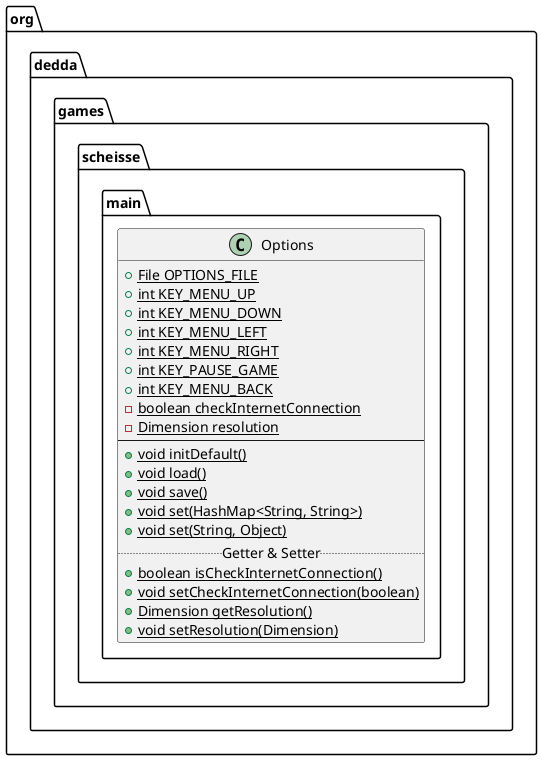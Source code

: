 @startuml
class org.dedda.games.scheisse.main.Options{
    + {static} File OPTIONS_FILE
    + {static} int KEY_MENU_UP
    + {static} int KEY_MENU_DOWN
    + {static} int KEY_MENU_LEFT
    + {static} int KEY_MENU_RIGHT
    + {static} int KEY_PAUSE_GAME
    + {static} int KEY_MENU_BACK
    - {static} boolean checkInternetConnection
    - {static} Dimension resolution
    --
    + {static} void initDefault()
    + {static} void load()
    + {static} void save()
    + {static} void set(HashMap<String, String>)
    + {static} void set(String, Object)
    .. Getter & Setter ..
    + {static} boolean isCheckInternetConnection()
    + {static} void setCheckInternetConnection(boolean)
    + {static} Dimension getResolution()
    + {static} void setResolution(Dimension)
}
@enduml